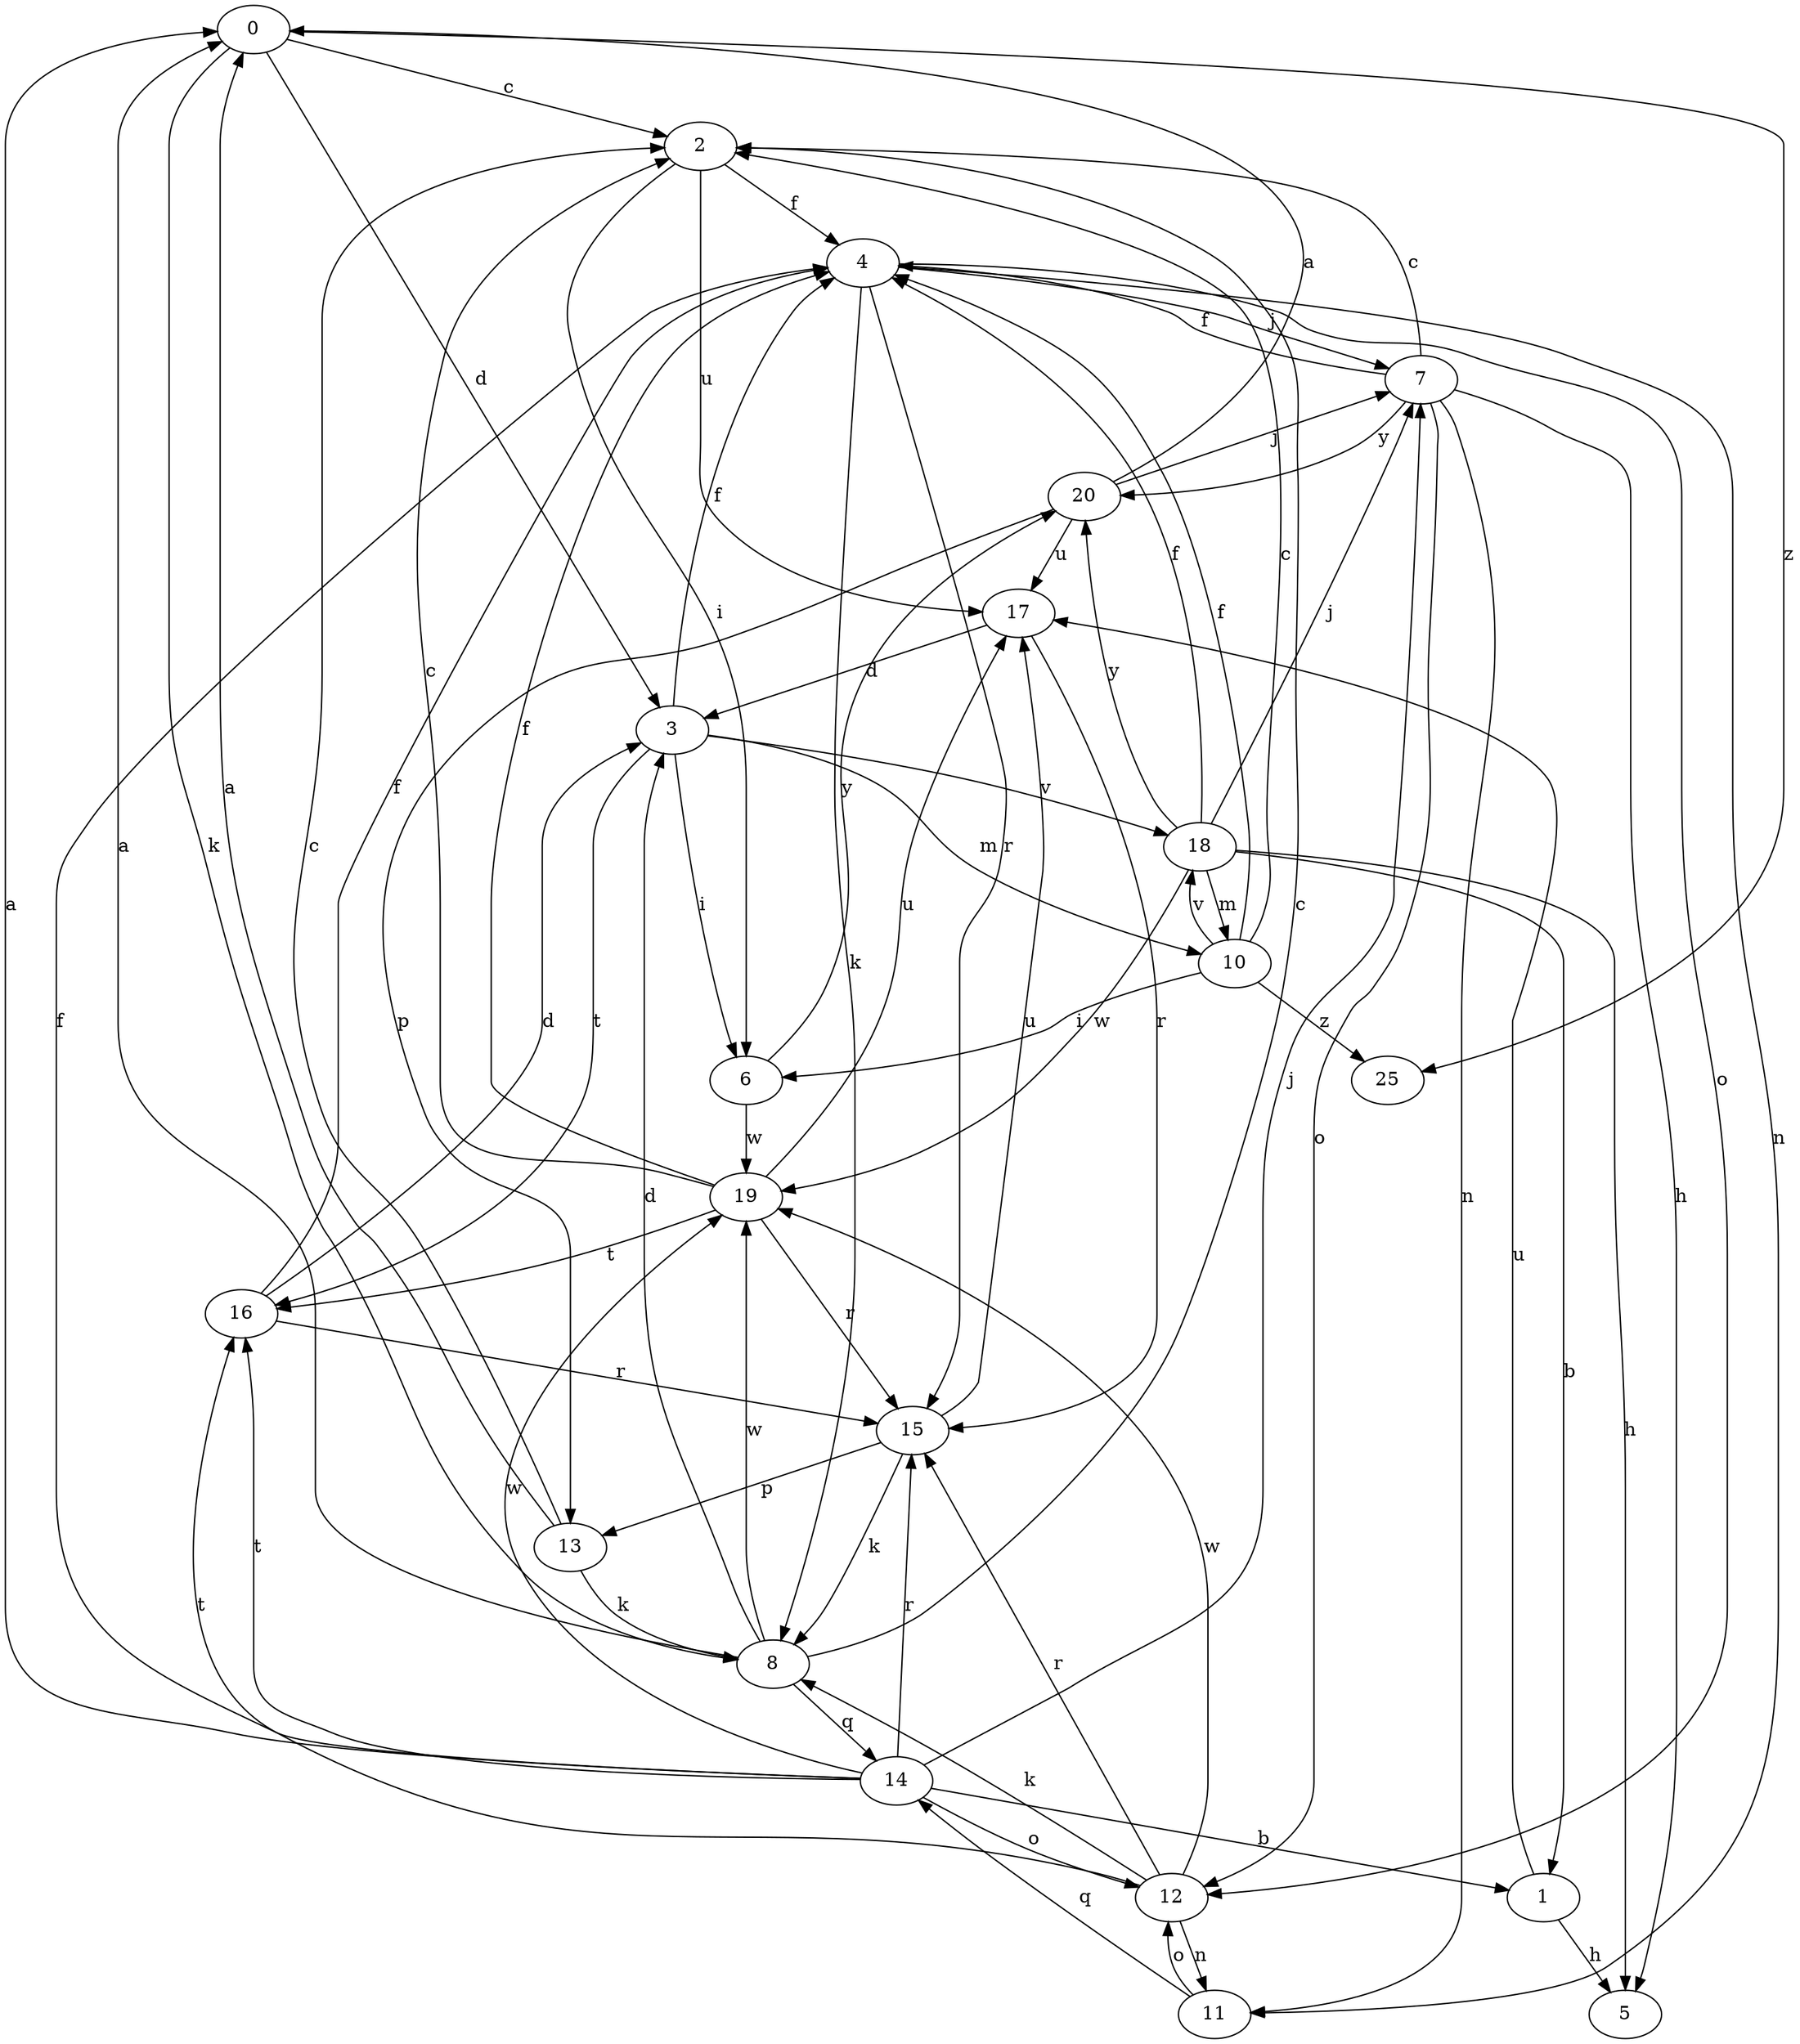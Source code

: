 strict digraph  {
0;
1;
2;
3;
4;
5;
6;
7;
8;
10;
11;
12;
13;
14;
15;
16;
17;
18;
19;
20;
25;
0 -> 2  [label=c];
0 -> 3  [label=d];
0 -> 8  [label=k];
0 -> 25  [label=z];
1 -> 5  [label=h];
1 -> 17  [label=u];
2 -> 4  [label=f];
2 -> 6  [label=i];
2 -> 17  [label=u];
3 -> 4  [label=f];
3 -> 6  [label=i];
3 -> 10  [label=m];
3 -> 16  [label=t];
3 -> 18  [label=v];
4 -> 7  [label=j];
4 -> 8  [label=k];
4 -> 11  [label=n];
4 -> 12  [label=o];
4 -> 15  [label=r];
6 -> 19  [label=w];
6 -> 20  [label=y];
7 -> 2  [label=c];
7 -> 4  [label=f];
7 -> 5  [label=h];
7 -> 11  [label=n];
7 -> 12  [label=o];
7 -> 20  [label=y];
8 -> 0  [label=a];
8 -> 2  [label=c];
8 -> 3  [label=d];
8 -> 14  [label=q];
8 -> 19  [label=w];
10 -> 2  [label=c];
10 -> 4  [label=f];
10 -> 6  [label=i];
10 -> 18  [label=v];
10 -> 25  [label=z];
11 -> 12  [label=o];
11 -> 14  [label=q];
12 -> 8  [label=k];
12 -> 11  [label=n];
12 -> 15  [label=r];
12 -> 16  [label=t];
12 -> 19  [label=w];
13 -> 0  [label=a];
13 -> 2  [label=c];
13 -> 8  [label=k];
14 -> 0  [label=a];
14 -> 1  [label=b];
14 -> 4  [label=f];
14 -> 7  [label=j];
14 -> 12  [label=o];
14 -> 15  [label=r];
14 -> 16  [label=t];
14 -> 19  [label=w];
15 -> 8  [label=k];
15 -> 13  [label=p];
15 -> 17  [label=u];
16 -> 3  [label=d];
16 -> 4  [label=f];
16 -> 15  [label=r];
17 -> 3  [label=d];
17 -> 15  [label=r];
18 -> 1  [label=b];
18 -> 4  [label=f];
18 -> 5  [label=h];
18 -> 7  [label=j];
18 -> 10  [label=m];
18 -> 19  [label=w];
18 -> 20  [label=y];
19 -> 2  [label=c];
19 -> 4  [label=f];
19 -> 15  [label=r];
19 -> 16  [label=t];
19 -> 17  [label=u];
20 -> 0  [label=a];
20 -> 7  [label=j];
20 -> 13  [label=p];
20 -> 17  [label=u];
}
